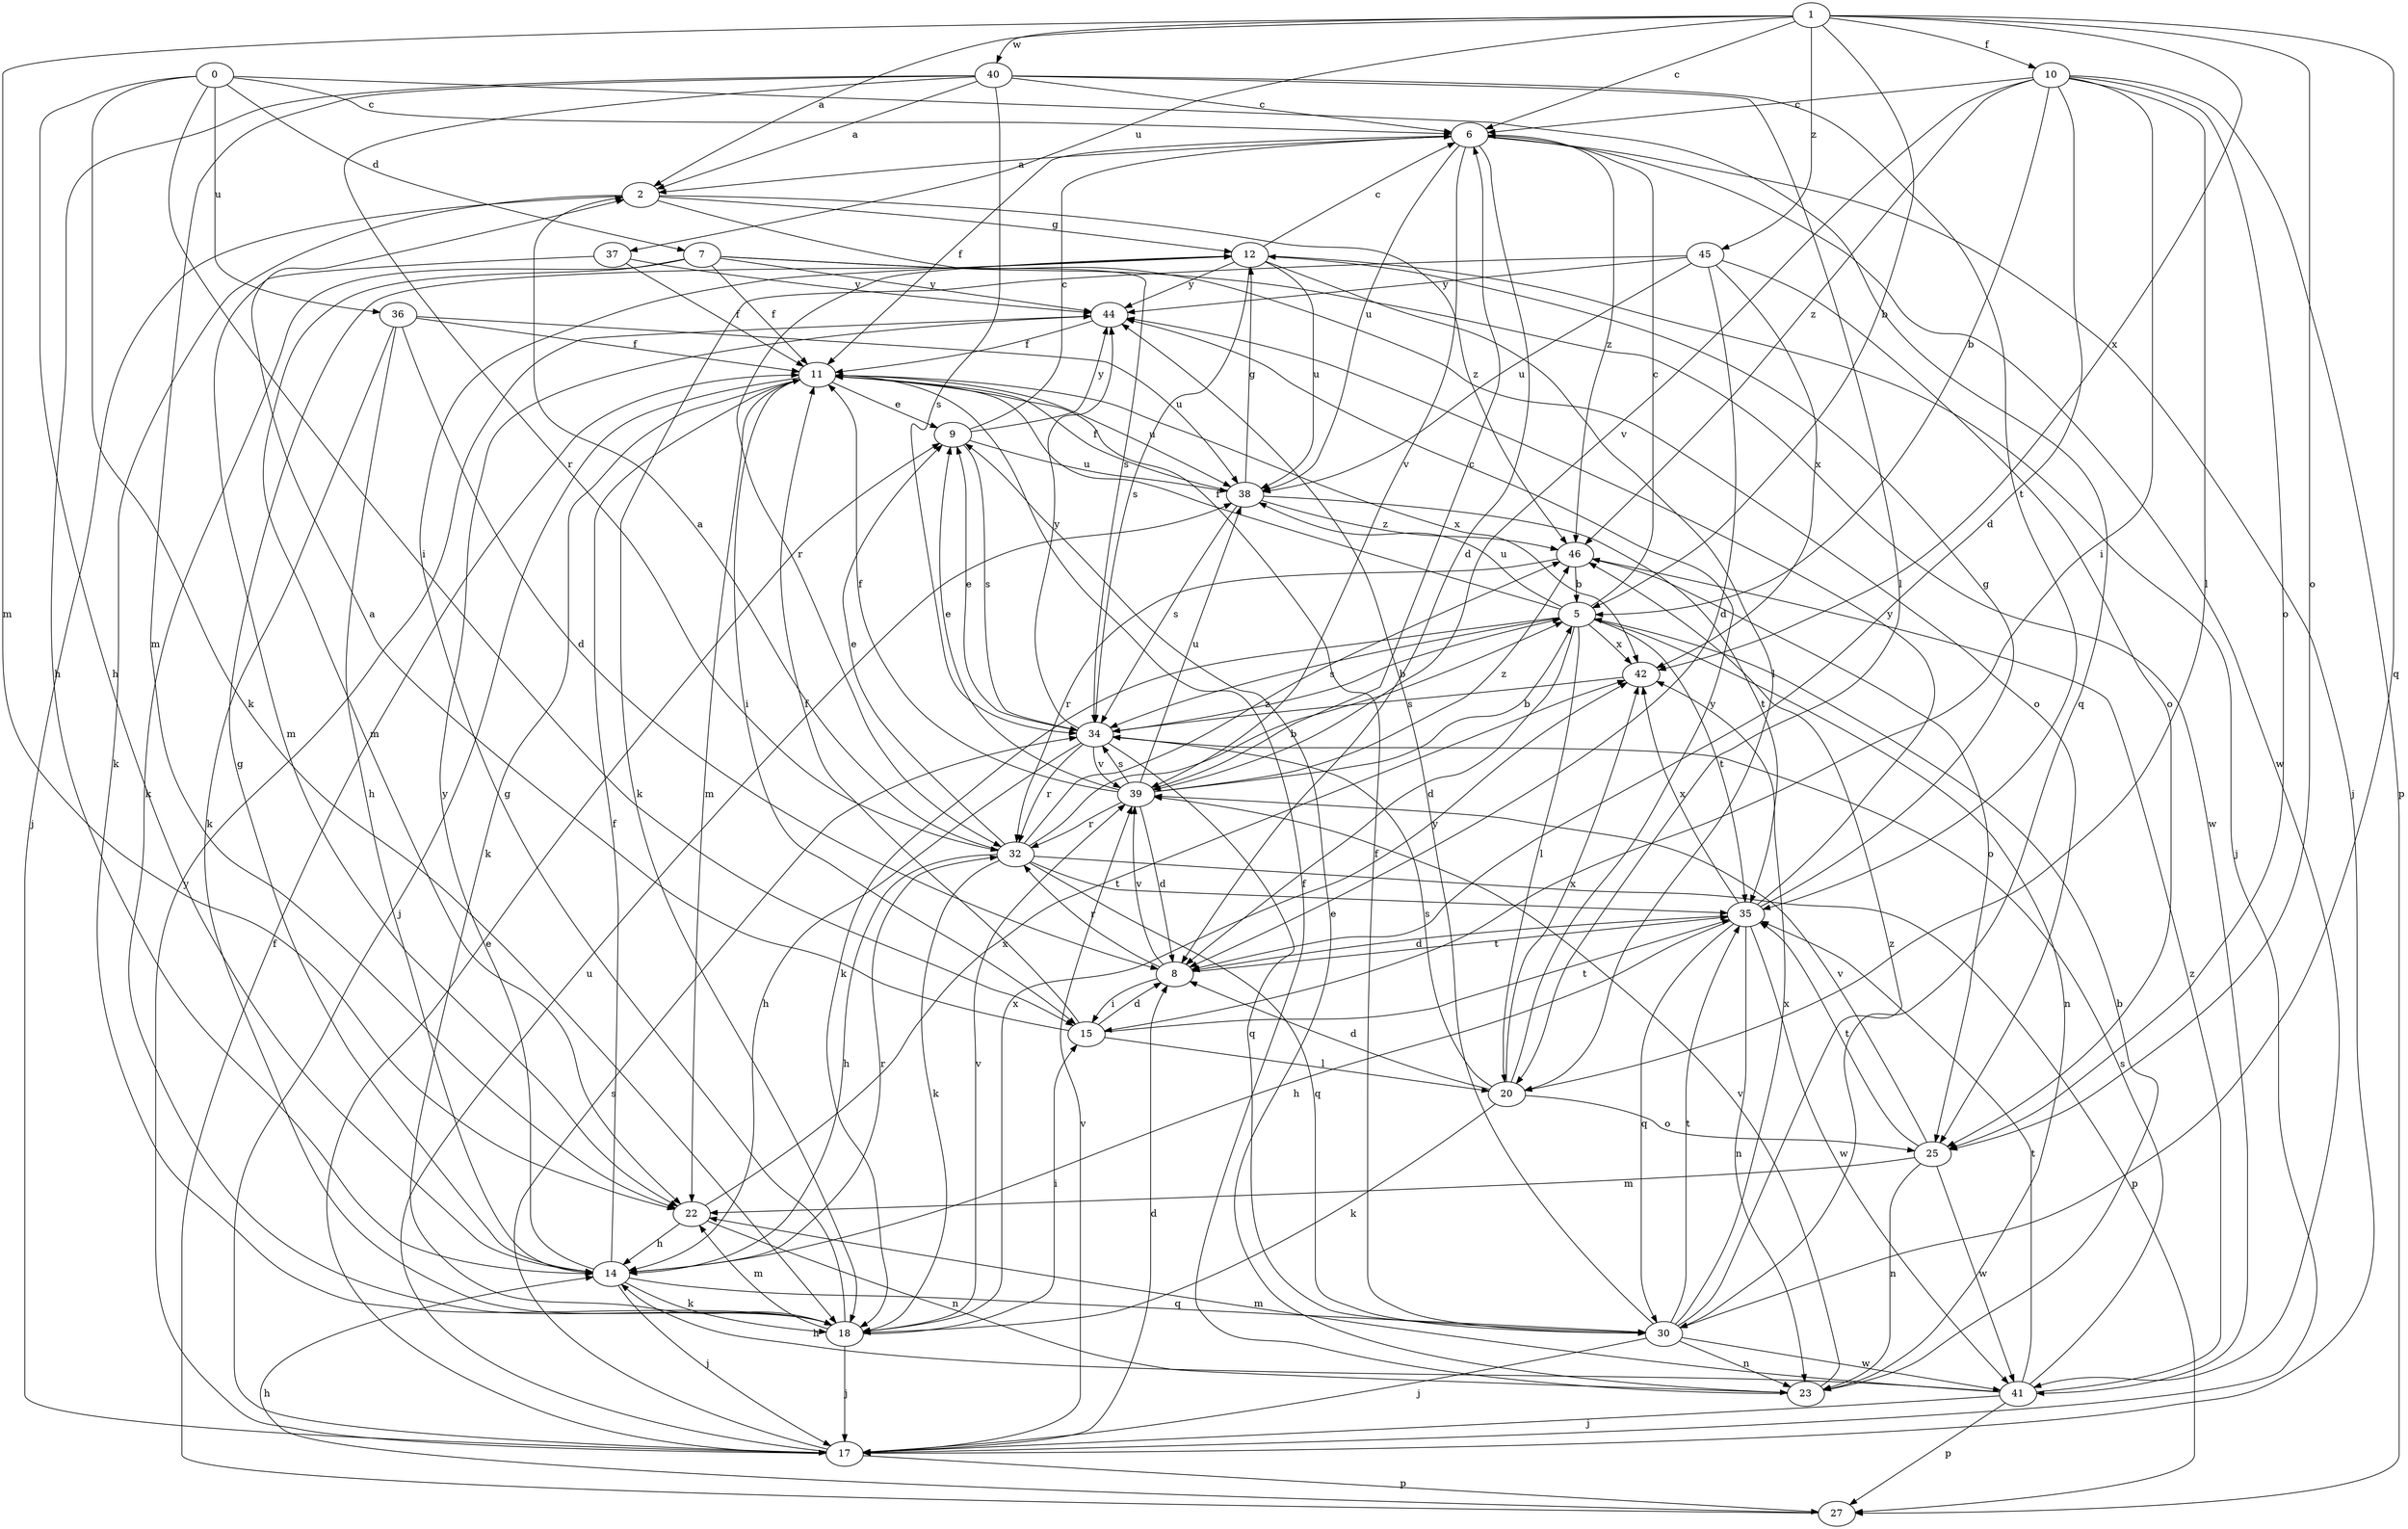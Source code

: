 strict digraph  {
0;
1;
2;
5;
6;
7;
8;
9;
10;
11;
12;
14;
15;
17;
18;
20;
22;
23;
25;
27;
30;
32;
34;
35;
36;
37;
38;
39;
40;
41;
42;
44;
45;
46;
0 -> 6  [label=c];
0 -> 7  [label=d];
0 -> 14  [label=h];
0 -> 15  [label=i];
0 -> 18  [label=k];
0 -> 30  [label=q];
0 -> 36  [label=u];
1 -> 2  [label=a];
1 -> 5  [label=b];
1 -> 6  [label=c];
1 -> 10  [label=f];
1 -> 22  [label=m];
1 -> 25  [label=o];
1 -> 30  [label=q];
1 -> 37  [label=u];
1 -> 40  [label=w];
1 -> 42  [label=x];
1 -> 45  [label=z];
2 -> 12  [label=g];
2 -> 17  [label=j];
2 -> 18  [label=k];
2 -> 34  [label=s];
2 -> 46  [label=z];
5 -> 6  [label=c];
5 -> 8  [label=d];
5 -> 11  [label=f];
5 -> 18  [label=k];
5 -> 20  [label=l];
5 -> 23  [label=n];
5 -> 34  [label=s];
5 -> 35  [label=t];
5 -> 38  [label=u];
5 -> 42  [label=x];
6 -> 2  [label=a];
6 -> 8  [label=d];
6 -> 11  [label=f];
6 -> 17  [label=j];
6 -> 38  [label=u];
6 -> 39  [label=v];
6 -> 41  [label=w];
6 -> 46  [label=z];
7 -> 11  [label=f];
7 -> 18  [label=k];
7 -> 22  [label=m];
7 -> 25  [label=o];
7 -> 41  [label=w];
7 -> 44  [label=y];
8 -> 15  [label=i];
8 -> 32  [label=r];
8 -> 35  [label=t];
8 -> 39  [label=v];
9 -> 6  [label=c];
9 -> 34  [label=s];
9 -> 38  [label=u];
9 -> 44  [label=y];
10 -> 5  [label=b];
10 -> 6  [label=c];
10 -> 8  [label=d];
10 -> 15  [label=i];
10 -> 20  [label=l];
10 -> 25  [label=o];
10 -> 27  [label=p];
10 -> 39  [label=v];
10 -> 46  [label=z];
11 -> 9  [label=e];
11 -> 15  [label=i];
11 -> 17  [label=j];
11 -> 18  [label=k];
11 -> 22  [label=m];
11 -> 38  [label=u];
11 -> 42  [label=x];
12 -> 6  [label=c];
12 -> 17  [label=j];
12 -> 20  [label=l];
12 -> 32  [label=r];
12 -> 34  [label=s];
12 -> 38  [label=u];
12 -> 44  [label=y];
14 -> 11  [label=f];
14 -> 12  [label=g];
14 -> 17  [label=j];
14 -> 18  [label=k];
14 -> 30  [label=q];
14 -> 32  [label=r];
14 -> 44  [label=y];
15 -> 2  [label=a];
15 -> 8  [label=d];
15 -> 11  [label=f];
15 -> 20  [label=l];
15 -> 35  [label=t];
17 -> 8  [label=d];
17 -> 9  [label=e];
17 -> 27  [label=p];
17 -> 34  [label=s];
17 -> 38  [label=u];
17 -> 39  [label=v];
17 -> 44  [label=y];
18 -> 12  [label=g];
18 -> 15  [label=i];
18 -> 17  [label=j];
18 -> 22  [label=m];
18 -> 39  [label=v];
18 -> 42  [label=x];
20 -> 8  [label=d];
20 -> 18  [label=k];
20 -> 25  [label=o];
20 -> 34  [label=s];
20 -> 42  [label=x];
20 -> 44  [label=y];
22 -> 14  [label=h];
22 -> 23  [label=n];
22 -> 42  [label=x];
23 -> 5  [label=b];
23 -> 9  [label=e];
23 -> 11  [label=f];
23 -> 39  [label=v];
25 -> 22  [label=m];
25 -> 23  [label=n];
25 -> 35  [label=t];
25 -> 39  [label=v];
25 -> 41  [label=w];
27 -> 11  [label=f];
27 -> 14  [label=h];
30 -> 11  [label=f];
30 -> 17  [label=j];
30 -> 23  [label=n];
30 -> 35  [label=t];
30 -> 41  [label=w];
30 -> 42  [label=x];
30 -> 44  [label=y];
30 -> 46  [label=z];
32 -> 2  [label=a];
32 -> 5  [label=b];
32 -> 9  [label=e];
32 -> 14  [label=h];
32 -> 18  [label=k];
32 -> 27  [label=p];
32 -> 30  [label=q];
32 -> 35  [label=t];
32 -> 46  [label=z];
34 -> 5  [label=b];
34 -> 9  [label=e];
34 -> 14  [label=h];
34 -> 30  [label=q];
34 -> 32  [label=r];
34 -> 39  [label=v];
34 -> 44  [label=y];
35 -> 8  [label=d];
35 -> 12  [label=g];
35 -> 14  [label=h];
35 -> 23  [label=n];
35 -> 30  [label=q];
35 -> 41  [label=w];
35 -> 42  [label=x];
35 -> 44  [label=y];
36 -> 8  [label=d];
36 -> 11  [label=f];
36 -> 14  [label=h];
36 -> 18  [label=k];
36 -> 38  [label=u];
37 -> 11  [label=f];
37 -> 22  [label=m];
37 -> 44  [label=y];
38 -> 11  [label=f];
38 -> 12  [label=g];
38 -> 34  [label=s];
38 -> 35  [label=t];
38 -> 46  [label=z];
39 -> 5  [label=b];
39 -> 6  [label=c];
39 -> 8  [label=d];
39 -> 9  [label=e];
39 -> 11  [label=f];
39 -> 32  [label=r];
39 -> 34  [label=s];
39 -> 38  [label=u];
39 -> 46  [label=z];
40 -> 2  [label=a];
40 -> 6  [label=c];
40 -> 14  [label=h];
40 -> 20  [label=l];
40 -> 22  [label=m];
40 -> 32  [label=r];
40 -> 34  [label=s];
40 -> 35  [label=t];
41 -> 14  [label=h];
41 -> 17  [label=j];
41 -> 22  [label=m];
41 -> 27  [label=p];
41 -> 34  [label=s];
41 -> 35  [label=t];
41 -> 46  [label=z];
42 -> 34  [label=s];
44 -> 11  [label=f];
45 -> 8  [label=d];
45 -> 18  [label=k];
45 -> 25  [label=o];
45 -> 38  [label=u];
45 -> 42  [label=x];
45 -> 44  [label=y];
46 -> 5  [label=b];
46 -> 25  [label=o];
46 -> 32  [label=r];
}

